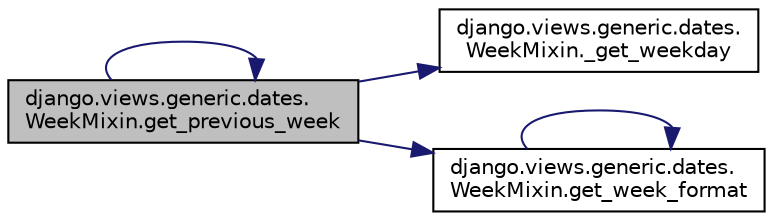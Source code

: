 digraph "django.views.generic.dates.WeekMixin.get_previous_week"
{
 // LATEX_PDF_SIZE
  edge [fontname="Helvetica",fontsize="10",labelfontname="Helvetica",labelfontsize="10"];
  node [fontname="Helvetica",fontsize="10",shape=record];
  rankdir="LR";
  Node1 [label="django.views.generic.dates.\lWeekMixin.get_previous_week",height=0.2,width=0.4,color="black", fillcolor="grey75", style="filled", fontcolor="black",tooltip=" "];
  Node1 -> Node2 [color="midnightblue",fontsize="10",style="solid",fontname="Helvetica"];
  Node2 [label="django.views.generic.dates.\lWeekMixin._get_weekday",height=0.2,width=0.4,color="black", fillcolor="white", style="filled",URL="$d8/dcc/classdjango_1_1views_1_1generic_1_1dates_1_1_week_mixin.html#a1b5c4d935b13d2488ee0bbe70398187a",tooltip=" "];
  Node1 -> Node1 [color="midnightblue",fontsize="10",style="solid",fontname="Helvetica"];
  Node1 -> Node3 [color="midnightblue",fontsize="10",style="solid",fontname="Helvetica"];
  Node3 [label="django.views.generic.dates.\lWeekMixin.get_week_format",height=0.2,width=0.4,color="black", fillcolor="white", style="filled",URL="$d8/dcc/classdjango_1_1views_1_1generic_1_1dates_1_1_week_mixin.html#a96eb232fb0a7fd330a8180841a5d079c",tooltip=" "];
  Node3 -> Node3 [color="midnightblue",fontsize="10",style="solid",fontname="Helvetica"];
}
